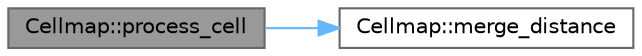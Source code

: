 digraph "Cellmap::process_cell"
{
 // LATEX_PDF_SIZE
  bgcolor="transparent";
  edge [fontname=Helvetica,fontsize=10,labelfontname=Helvetica,labelfontsize=10];
  node [fontname=Helvetica,fontsize=10,shape=box,height=0.2,width=0.4];
  rankdir="LR";
  Node1 [label="Cellmap::process_cell",height=0.2,width=0.4,color="gray40", fillcolor="grey60", style="filled", fontcolor="black",tooltip=" "];
  Node1 -> Node2 [color="steelblue1",style="solid"];
  Node2 [label="Cellmap::merge_distance",height=0.2,width=0.4,color="grey40", fillcolor="white", style="filled",URL="$class_cellmap.html#ad9950891411bf64a729d82851e76e672",tooltip=" "];
}
